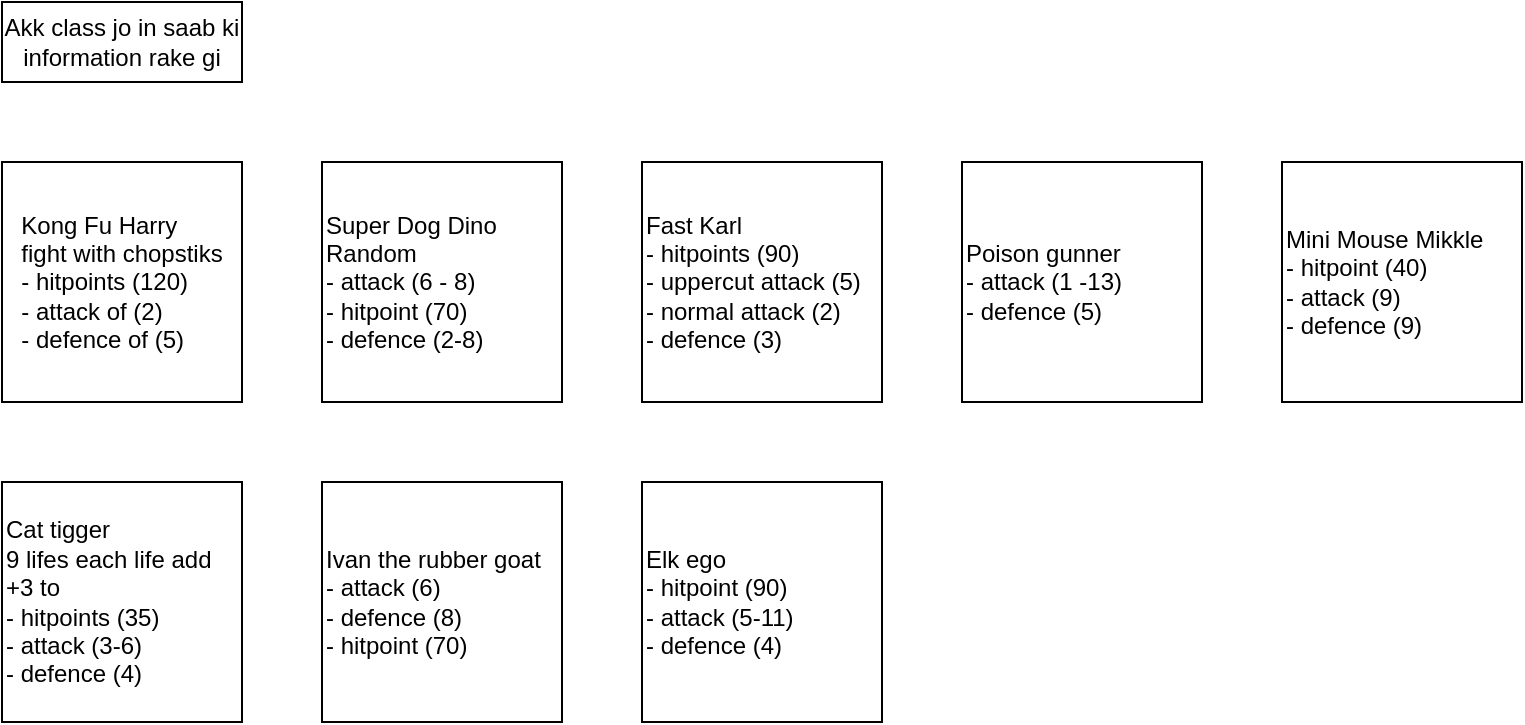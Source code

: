 <mxfile version="21.3.7" type="device">
  <diagram name="Side-1" id="hihImAmu4iQvQeUQbkVu">
    <mxGraphModel dx="989" dy="575" grid="1" gridSize="10" guides="1" tooltips="1" connect="1" arrows="1" fold="1" page="1" pageScale="1" pageWidth="827" pageHeight="1169" math="0" shadow="0">
      <root>
        <mxCell id="0" />
        <mxCell id="1" parent="0" />
        <mxCell id="3fWrOuRNHGa0iV8XgnRT-1" value="Akk class jo in saab ki information rake gi" style="rounded=0;whiteSpace=wrap;html=1;" vertex="1" parent="1">
          <mxGeometry x="40" y="120" width="120" height="40" as="geometry" />
        </mxCell>
        <mxCell id="3fWrOuRNHGa0iV8XgnRT-2" value="&lt;div style=&quot;text-align: left;&quot;&gt;&lt;span style=&quot;background-color: initial;&quot;&gt;Kong Fu Harry&lt;/span&gt;&lt;/div&gt;&lt;div style=&quot;text-align: left;&quot;&gt;&lt;span style=&quot;background-color: initial;&quot;&gt;fight with chopstiks&lt;/span&gt;&lt;br&gt;&lt;/div&gt;&lt;div style=&quot;text-align: left;&quot;&gt;&lt;div&gt;- hitpoints (120)&lt;/div&gt;&lt;/div&gt;&lt;div style=&quot;text-align: left;&quot;&gt;&lt;span style=&quot;background-color: initial;&quot;&gt;- attack of (2)&lt;/span&gt;&lt;/div&gt;&lt;div style=&quot;text-align: left;&quot;&gt;&lt;span style=&quot;background-color: initial;&quot;&gt;- defence of (5)&lt;/span&gt;&lt;/div&gt;" style="rounded=0;whiteSpace=wrap;html=1;" vertex="1" parent="1">
          <mxGeometry x="40" y="200" width="120" height="120" as="geometry" />
        </mxCell>
        <mxCell id="3fWrOuRNHGa0iV8XgnRT-3" value="&lt;div style=&quot;&quot;&gt;Super Dog Dino&lt;/div&gt;&lt;div style=&quot;&quot;&gt;Random&lt;br&gt;&lt;/div&gt;&lt;div style=&quot;&quot;&gt;- attack (6 - 8)&amp;nbsp;&lt;/div&gt;&lt;div style=&quot;&quot;&gt;- hitpoint (70)&lt;/div&gt;&lt;div style=&quot;&quot;&gt;- defence (2-8)&lt;/div&gt;" style="rounded=0;whiteSpace=wrap;html=1;align=left;" vertex="1" parent="1">
          <mxGeometry x="200" y="200" width="120" height="120" as="geometry" />
        </mxCell>
        <mxCell id="3fWrOuRNHGa0iV8XgnRT-4" value="&lt;div style=&quot;&quot;&gt;Fast Karl&lt;br&gt;&lt;/div&gt;&lt;div style=&quot;&quot;&gt;- hitpoints (90)&lt;/div&gt;&lt;div style=&quot;&quot;&gt;- uppercut attack (5)&lt;/div&gt;&lt;div style=&quot;&quot;&gt;- normal attack (2)&lt;/div&gt;&lt;div style=&quot;&quot;&gt;- defence (3)&lt;/div&gt;" style="rounded=0;whiteSpace=wrap;html=1;align=left;" vertex="1" parent="1">
          <mxGeometry x="360" y="200" width="120" height="120" as="geometry" />
        </mxCell>
        <mxCell id="3fWrOuRNHGa0iV8XgnRT-5" value="&lt;div style=&quot;&quot;&gt;Poison gunner&lt;br&gt;&lt;/div&gt;&lt;div style=&quot;&quot;&gt;- attack (1 -13)&lt;/div&gt;&lt;div style=&quot;&quot;&gt;- defence (5)&lt;/div&gt;" style="rounded=0;whiteSpace=wrap;html=1;align=left;" vertex="1" parent="1">
          <mxGeometry x="520" y="200" width="120" height="120" as="geometry" />
        </mxCell>
        <mxCell id="3fWrOuRNHGa0iV8XgnRT-6" value="&lt;div style=&quot;&quot;&gt;Mini Mouse Mikkle&lt;/div&gt;&lt;div style=&quot;&quot;&gt;- hitpoint (40)&lt;/div&gt;&lt;div style=&quot;&quot;&gt;- attack (9)&lt;/div&gt;&lt;div style=&quot;&quot;&gt;- defence (9)&lt;/div&gt;" style="rounded=0;whiteSpace=wrap;html=1;align=left;" vertex="1" parent="1">
          <mxGeometry x="680" y="200" width="120" height="120" as="geometry" />
        </mxCell>
        <mxCell id="3fWrOuRNHGa0iV8XgnRT-7" value="&lt;div style=&quot;&quot;&gt;Cat tigger&lt;/div&gt;&lt;div style=&quot;&quot;&gt;9 lifes&amp;nbsp;&lt;span style=&quot;background-color: initial;&quot;&gt;each life add +3 to&amp;nbsp;&lt;/span&gt;&lt;/div&gt;&lt;div style=&quot;&quot;&gt;- hitpoints (35)&lt;/div&gt;&lt;div style=&quot;&quot;&gt;- attack (3-6)&lt;/div&gt;&lt;div style=&quot;&quot;&gt;- defence (4)&lt;/div&gt;" style="rounded=0;whiteSpace=wrap;html=1;align=left;" vertex="1" parent="1">
          <mxGeometry x="40" y="360" width="120" height="120" as="geometry" />
        </mxCell>
        <mxCell id="3fWrOuRNHGa0iV8XgnRT-8" value="&lt;div style=&quot;&quot;&gt;Ivan the rubber goat&lt;br&gt;&lt;/div&gt;&lt;div style=&quot;&quot;&gt;- attack (6)&lt;/div&gt;&lt;div style=&quot;&quot;&gt;- defence (8)&lt;/div&gt;&lt;div style=&quot;&quot;&gt;- hitpoint (70)&lt;/div&gt;" style="rounded=0;whiteSpace=wrap;html=1;align=left;" vertex="1" parent="1">
          <mxGeometry x="200" y="360" width="120" height="120" as="geometry" />
        </mxCell>
        <mxCell id="3fWrOuRNHGa0iV8XgnRT-10" value="&lt;div style=&quot;&quot;&gt;Elk ego&lt;/div&gt;&lt;div style=&quot;&quot;&gt;- hitpoint (90)&lt;/div&gt;&lt;div style=&quot;&quot;&gt;- attack (5-11)&lt;/div&gt;&lt;div style=&quot;&quot;&gt;- defence (4)&lt;/div&gt;" style="rounded=0;whiteSpace=wrap;html=1;align=left;" vertex="1" parent="1">
          <mxGeometry x="360" y="360" width="120" height="120" as="geometry" />
        </mxCell>
      </root>
    </mxGraphModel>
  </diagram>
</mxfile>
